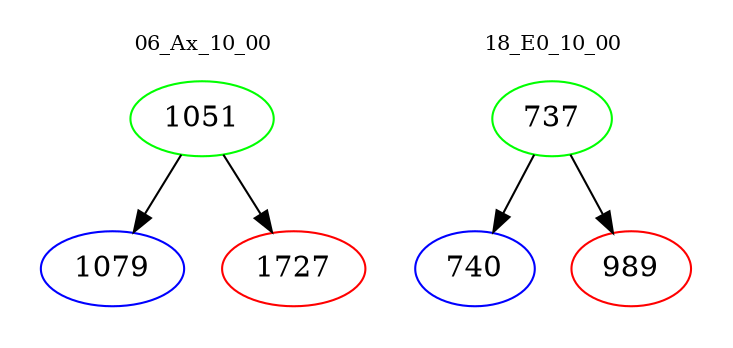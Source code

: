 digraph{
subgraph cluster_0 {
color = white
label = "06_Ax_10_00";
fontsize=10;
T0_1051 [label="1051", color="green"]
T0_1051 -> T0_1079 [color="black"]
T0_1079 [label="1079", color="blue"]
T0_1051 -> T0_1727 [color="black"]
T0_1727 [label="1727", color="red"]
}
subgraph cluster_1 {
color = white
label = "18_E0_10_00";
fontsize=10;
T1_737 [label="737", color="green"]
T1_737 -> T1_740 [color="black"]
T1_740 [label="740", color="blue"]
T1_737 -> T1_989 [color="black"]
T1_989 [label="989", color="red"]
}
}
